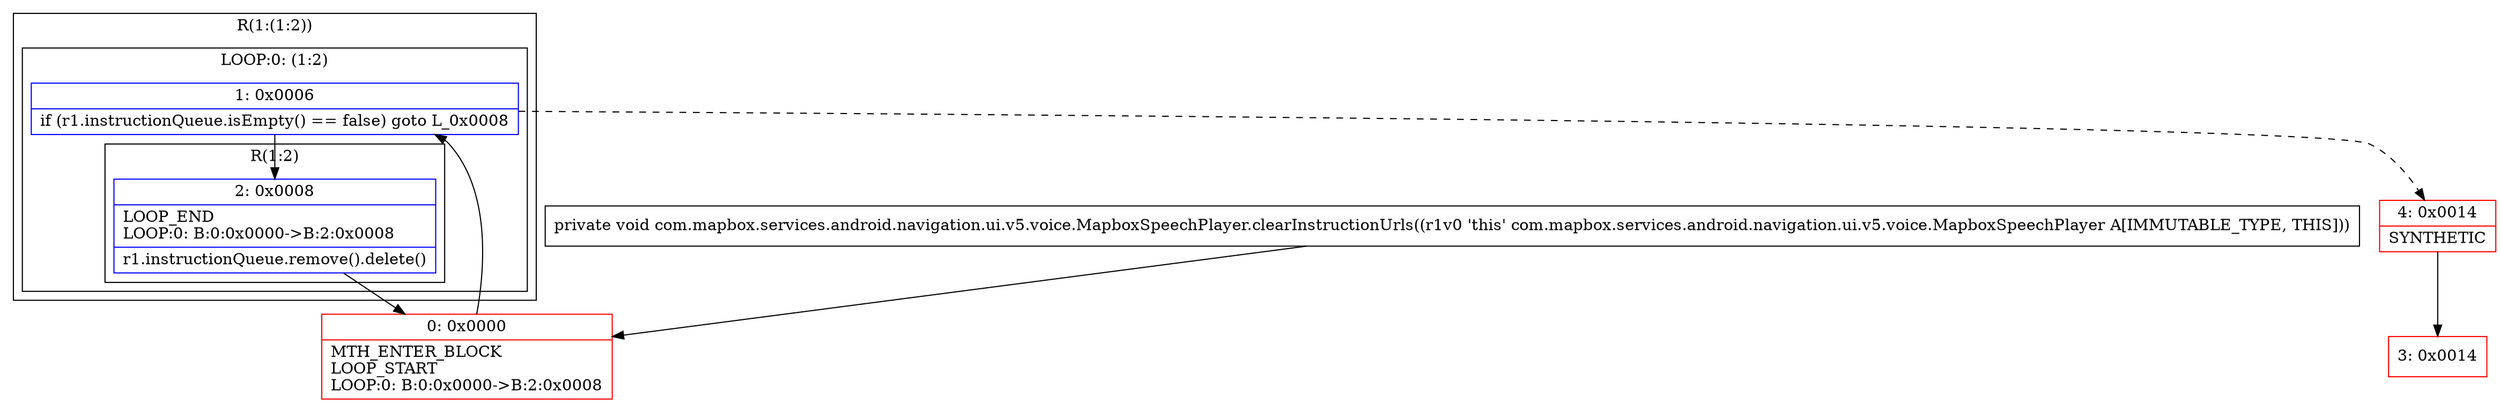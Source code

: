 digraph "CFG forcom.mapbox.services.android.navigation.ui.v5.voice.MapboxSpeechPlayer.clearInstructionUrls()V" {
subgraph cluster_Region_111442335 {
label = "R(1:(1:2))";
node [shape=record,color=blue];
subgraph cluster_LoopRegion_775125525 {
label = "LOOP:0: (1:2)";
node [shape=record,color=blue];
Node_1 [shape=record,label="{1\:\ 0x0006|if (r1.instructionQueue.isEmpty() == false) goto L_0x0008\l}"];
subgraph cluster_Region_267615189 {
label = "R(1:2)";
node [shape=record,color=blue];
Node_2 [shape=record,label="{2\:\ 0x0008|LOOP_END\lLOOP:0: B:0:0x0000\-\>B:2:0x0008\l|r1.instructionQueue.remove().delete()\l}"];
}
}
}
Node_0 [shape=record,color=red,label="{0\:\ 0x0000|MTH_ENTER_BLOCK\lLOOP_START\lLOOP:0: B:0:0x0000\-\>B:2:0x0008\l}"];
Node_3 [shape=record,color=red,label="{3\:\ 0x0014}"];
Node_4 [shape=record,color=red,label="{4\:\ 0x0014|SYNTHETIC\l}"];
MethodNode[shape=record,label="{private void com.mapbox.services.android.navigation.ui.v5.voice.MapboxSpeechPlayer.clearInstructionUrls((r1v0 'this' com.mapbox.services.android.navigation.ui.v5.voice.MapboxSpeechPlayer A[IMMUTABLE_TYPE, THIS])) }"];
MethodNode -> Node_0;
Node_1 -> Node_2;
Node_1 -> Node_4[style=dashed];
Node_2 -> Node_0;
Node_0 -> Node_1;
Node_4 -> Node_3;
}

